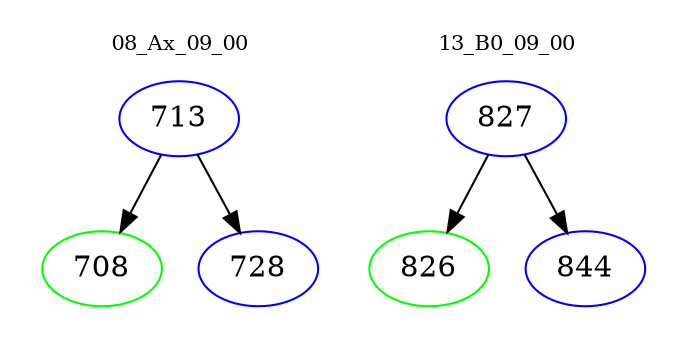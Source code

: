 digraph{
subgraph cluster_0 {
color = white
label = "08_Ax_09_00";
fontsize=10;
T0_713 [label="713", color="blue"]
T0_713 -> T0_708 [color="black"]
T0_708 [label="708", color="green"]
T0_713 -> T0_728 [color="black"]
T0_728 [label="728", color="blue"]
}
subgraph cluster_1 {
color = white
label = "13_B0_09_00";
fontsize=10;
T1_827 [label="827", color="blue"]
T1_827 -> T1_826 [color="black"]
T1_826 [label="826", color="green"]
T1_827 -> T1_844 [color="black"]
T1_844 [label="844", color="blue"]
}
}
